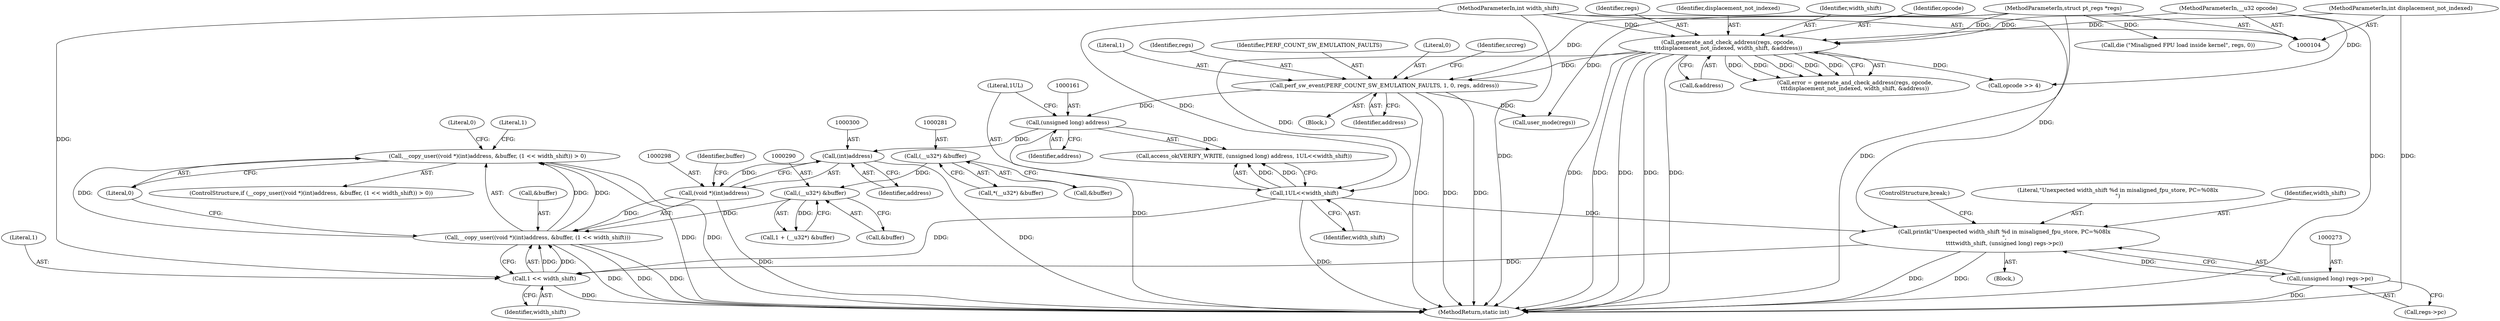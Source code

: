 digraph "1_linux_a8b0ca17b80e92faab46ee7179ba9e99ccb61233_25@API" {
"1000295" [label="(Call,__copy_user((void *)(int)address, &buffer, (1 << width_shift)) > 0)"];
"1000296" [label="(Call,__copy_user((void *)(int)address, &buffer, (1 << width_shift)))"];
"1000297" [label="(Call,(void *)(int)address)"];
"1000299" [label="(Call,(int)address)"];
"1000160" [label="(Call,(unsigned long) address)"];
"1000130" [label="(Call,perf_sw_event(PERF_COUNT_SW_EMULATION_FAULTS, 1, 0, regs, address))"];
"1000116" [label="(Call,generate_and_check_address(regs, opcode,\n\t\t\tdisplacement_not_indexed, width_shift, &address))"];
"1000105" [label="(MethodParameterIn,struct pt_regs *regs)"];
"1000106" [label="(MethodParameterIn,__u32 opcode)"];
"1000107" [label="(MethodParameterIn,int displacement_not_indexed)"];
"1000108" [label="(MethodParameterIn,int width_shift)"];
"1000289" [label="(Call,(__u32*) &buffer)"];
"1000280" [label="(Call,(__u32*) &buffer)"];
"1000304" [label="(Call,1 << width_shift)"];
"1000269" [label="(Call,printk(\"Unexpected width_shift %d in misaligned_fpu_store, PC=%08lx\n\",\n\t\t\t\twidth_shift, (unsigned long) regs->pc))"];
"1000163" [label="(Call,1UL<<width_shift)"];
"1000272" [label="(Call,(unsigned long) regs->pc)"];
"1000160" [label="(Call,(unsigned long) address)"];
"1000135" [label="(Identifier,address)"];
"1000119" [label="(Identifier,displacement_not_indexed)"];
"1000274" [label="(Call,regs->pc)"];
"1000269" [label="(Call,printk(\"Unexpected width_shift %d in misaligned_fpu_store, PC=%08lx\n\",\n\t\t\t\twidth_shift, (unsigned long) regs->pc))"];
"1000295" [label="(Call,__copy_user((void *)(int)address, &buffer, (1 << width_shift)) > 0)"];
"1000158" [label="(Call,access_ok(VERIFY_WRITE, (unsigned long) address, 1UL<<width_shift))"];
"1000302" [label="(Call,&buffer)"];
"1000116" [label="(Call,generate_and_check_address(regs, opcode,\n\t\t\tdisplacement_not_indexed, width_shift, &address))"];
"1000163" [label="(Call,1UL<<width_shift)"];
"1000272" [label="(Call,(unsigned long) regs->pc)"];
"1000311" [label="(Literal,1)"];
"1000294" [label="(ControlStructure,if (__copy_user((void *)(int)address, &buffer, (1 << width_shift)) > 0))"];
"1000162" [label="(Identifier,address)"];
"1000132" [label="(Literal,1)"];
"1000303" [label="(Identifier,buffer)"];
"1000279" [label="(Call,*(__u32*) &buffer)"];
"1000280" [label="(Call,(__u32*) &buffer)"];
"1000130" [label="(Call,perf_sw_event(PERF_COUNT_SW_EMULATION_FAULTS, 1, 0, regs, address))"];
"1000108" [label="(MethodParameterIn,int width_shift)"];
"1000271" [label="(Identifier,width_shift)"];
"1000277" [label="(ControlStructure,break;)"];
"1000189" [label="(Block,)"];
"1000297" [label="(Call,(void *)(int)address)"];
"1000107" [label="(MethodParameterIn,int displacement_not_indexed)"];
"1000296" [label="(Call,__copy_user((void *)(int)address, &buffer, (1 << width_shift)))"];
"1000291" [label="(Call,&buffer)"];
"1000165" [label="(Identifier,width_shift)"];
"1000299" [label="(Call,(int)address)"];
"1000304" [label="(Call,1 << width_shift)"];
"1000134" [label="(Identifier,regs)"];
"1000131" [label="(Identifier,PERF_COUNT_SW_EMULATION_FAULTS)"];
"1000282" [label="(Call,&buffer)"];
"1000121" [label="(Call,&address)"];
"1000133" [label="(Literal,0)"];
"1000110" [label="(Block,)"];
"1000323" [label="(MethodReturn,static int)"];
"1000270" [label="(Literal,\"Unexpected width_shift %d in misaligned_fpu_store, PC=%08lx\n\")"];
"1000289" [label="(Call,(__u32*) &buffer)"];
"1000164" [label="(Literal,1UL)"];
"1000307" [label="(Literal,0)"];
"1000305" [label="(Literal,1)"];
"1000301" [label="(Identifier,address)"];
"1000114" [label="(Call,error = generate_and_check_address(regs, opcode,\n\t\t\tdisplacement_not_indexed, width_shift, &address))"];
"1000313" [label="(Literal,0)"];
"1000287" [label="(Call,1 + (__u32*) &buffer)"];
"1000105" [label="(MethodParameterIn,struct pt_regs *regs)"];
"1000316" [label="(Call,die (\"Misaligned FPU load inside kernel\", regs, 0))"];
"1000139" [label="(Call,opcode >> 4)"];
"1000120" [label="(Identifier,width_shift)"];
"1000106" [label="(MethodParameterIn,__u32 opcode)"];
"1000118" [label="(Identifier,opcode)"];
"1000144" [label="(Call,user_mode(regs))"];
"1000137" [label="(Identifier,srcreg)"];
"1000306" [label="(Identifier,width_shift)"];
"1000117" [label="(Identifier,regs)"];
"1000295" -> "1000294"  [label="AST: "];
"1000295" -> "1000307"  [label="CFG: "];
"1000296" -> "1000295"  [label="AST: "];
"1000307" -> "1000295"  [label="AST: "];
"1000311" -> "1000295"  [label="CFG: "];
"1000313" -> "1000295"  [label="CFG: "];
"1000295" -> "1000323"  [label="DDG: "];
"1000295" -> "1000323"  [label="DDG: "];
"1000296" -> "1000295"  [label="DDG: "];
"1000296" -> "1000295"  [label="DDG: "];
"1000296" -> "1000295"  [label="DDG: "];
"1000296" -> "1000304"  [label="CFG: "];
"1000297" -> "1000296"  [label="AST: "];
"1000302" -> "1000296"  [label="AST: "];
"1000304" -> "1000296"  [label="AST: "];
"1000307" -> "1000296"  [label="CFG: "];
"1000296" -> "1000323"  [label="DDG: "];
"1000296" -> "1000323"  [label="DDG: "];
"1000296" -> "1000323"  [label="DDG: "];
"1000297" -> "1000296"  [label="DDG: "];
"1000289" -> "1000296"  [label="DDG: "];
"1000304" -> "1000296"  [label="DDG: "];
"1000304" -> "1000296"  [label="DDG: "];
"1000297" -> "1000299"  [label="CFG: "];
"1000298" -> "1000297"  [label="AST: "];
"1000299" -> "1000297"  [label="AST: "];
"1000303" -> "1000297"  [label="CFG: "];
"1000297" -> "1000323"  [label="DDG: "];
"1000299" -> "1000297"  [label="DDG: "];
"1000299" -> "1000301"  [label="CFG: "];
"1000300" -> "1000299"  [label="AST: "];
"1000301" -> "1000299"  [label="AST: "];
"1000299" -> "1000323"  [label="DDG: "];
"1000160" -> "1000299"  [label="DDG: "];
"1000160" -> "1000158"  [label="AST: "];
"1000160" -> "1000162"  [label="CFG: "];
"1000161" -> "1000160"  [label="AST: "];
"1000162" -> "1000160"  [label="AST: "];
"1000164" -> "1000160"  [label="CFG: "];
"1000160" -> "1000323"  [label="DDG: "];
"1000160" -> "1000158"  [label="DDG: "];
"1000130" -> "1000160"  [label="DDG: "];
"1000130" -> "1000110"  [label="AST: "];
"1000130" -> "1000135"  [label="CFG: "];
"1000131" -> "1000130"  [label="AST: "];
"1000132" -> "1000130"  [label="AST: "];
"1000133" -> "1000130"  [label="AST: "];
"1000134" -> "1000130"  [label="AST: "];
"1000135" -> "1000130"  [label="AST: "];
"1000137" -> "1000130"  [label="CFG: "];
"1000130" -> "1000323"  [label="DDG: "];
"1000130" -> "1000323"  [label="DDG: "];
"1000130" -> "1000323"  [label="DDG: "];
"1000116" -> "1000130"  [label="DDG: "];
"1000105" -> "1000130"  [label="DDG: "];
"1000130" -> "1000144"  [label="DDG: "];
"1000116" -> "1000114"  [label="AST: "];
"1000116" -> "1000121"  [label="CFG: "];
"1000117" -> "1000116"  [label="AST: "];
"1000118" -> "1000116"  [label="AST: "];
"1000119" -> "1000116"  [label="AST: "];
"1000120" -> "1000116"  [label="AST: "];
"1000121" -> "1000116"  [label="AST: "];
"1000114" -> "1000116"  [label="CFG: "];
"1000116" -> "1000323"  [label="DDG: "];
"1000116" -> "1000323"  [label="DDG: "];
"1000116" -> "1000323"  [label="DDG: "];
"1000116" -> "1000323"  [label="DDG: "];
"1000116" -> "1000323"  [label="DDG: "];
"1000116" -> "1000114"  [label="DDG: "];
"1000116" -> "1000114"  [label="DDG: "];
"1000116" -> "1000114"  [label="DDG: "];
"1000116" -> "1000114"  [label="DDG: "];
"1000116" -> "1000114"  [label="DDG: "];
"1000105" -> "1000116"  [label="DDG: "];
"1000106" -> "1000116"  [label="DDG: "];
"1000107" -> "1000116"  [label="DDG: "];
"1000108" -> "1000116"  [label="DDG: "];
"1000116" -> "1000139"  [label="DDG: "];
"1000116" -> "1000163"  [label="DDG: "];
"1000105" -> "1000104"  [label="AST: "];
"1000105" -> "1000323"  [label="DDG: "];
"1000105" -> "1000144"  [label="DDG: "];
"1000105" -> "1000316"  [label="DDG: "];
"1000106" -> "1000104"  [label="AST: "];
"1000106" -> "1000323"  [label="DDG: "];
"1000106" -> "1000139"  [label="DDG: "];
"1000107" -> "1000104"  [label="AST: "];
"1000107" -> "1000323"  [label="DDG: "];
"1000108" -> "1000104"  [label="AST: "];
"1000108" -> "1000323"  [label="DDG: "];
"1000108" -> "1000163"  [label="DDG: "];
"1000108" -> "1000269"  [label="DDG: "];
"1000108" -> "1000304"  [label="DDG: "];
"1000289" -> "1000287"  [label="AST: "];
"1000289" -> "1000291"  [label="CFG: "];
"1000290" -> "1000289"  [label="AST: "];
"1000291" -> "1000289"  [label="AST: "];
"1000287" -> "1000289"  [label="CFG: "];
"1000289" -> "1000287"  [label="DDG: "];
"1000280" -> "1000289"  [label="DDG: "];
"1000280" -> "1000279"  [label="AST: "];
"1000280" -> "1000282"  [label="CFG: "];
"1000281" -> "1000280"  [label="AST: "];
"1000282" -> "1000280"  [label="AST: "];
"1000279" -> "1000280"  [label="CFG: "];
"1000304" -> "1000306"  [label="CFG: "];
"1000305" -> "1000304"  [label="AST: "];
"1000306" -> "1000304"  [label="AST: "];
"1000304" -> "1000323"  [label="DDG: "];
"1000269" -> "1000304"  [label="DDG: "];
"1000163" -> "1000304"  [label="DDG: "];
"1000269" -> "1000189"  [label="AST: "];
"1000269" -> "1000272"  [label="CFG: "];
"1000270" -> "1000269"  [label="AST: "];
"1000271" -> "1000269"  [label="AST: "];
"1000272" -> "1000269"  [label="AST: "];
"1000277" -> "1000269"  [label="CFG: "];
"1000269" -> "1000323"  [label="DDG: "];
"1000269" -> "1000323"  [label="DDG: "];
"1000163" -> "1000269"  [label="DDG: "];
"1000272" -> "1000269"  [label="DDG: "];
"1000163" -> "1000158"  [label="AST: "];
"1000163" -> "1000165"  [label="CFG: "];
"1000164" -> "1000163"  [label="AST: "];
"1000165" -> "1000163"  [label="AST: "];
"1000158" -> "1000163"  [label="CFG: "];
"1000163" -> "1000323"  [label="DDG: "];
"1000163" -> "1000158"  [label="DDG: "];
"1000163" -> "1000158"  [label="DDG: "];
"1000272" -> "1000274"  [label="CFG: "];
"1000273" -> "1000272"  [label="AST: "];
"1000274" -> "1000272"  [label="AST: "];
"1000272" -> "1000323"  [label="DDG: "];
}

